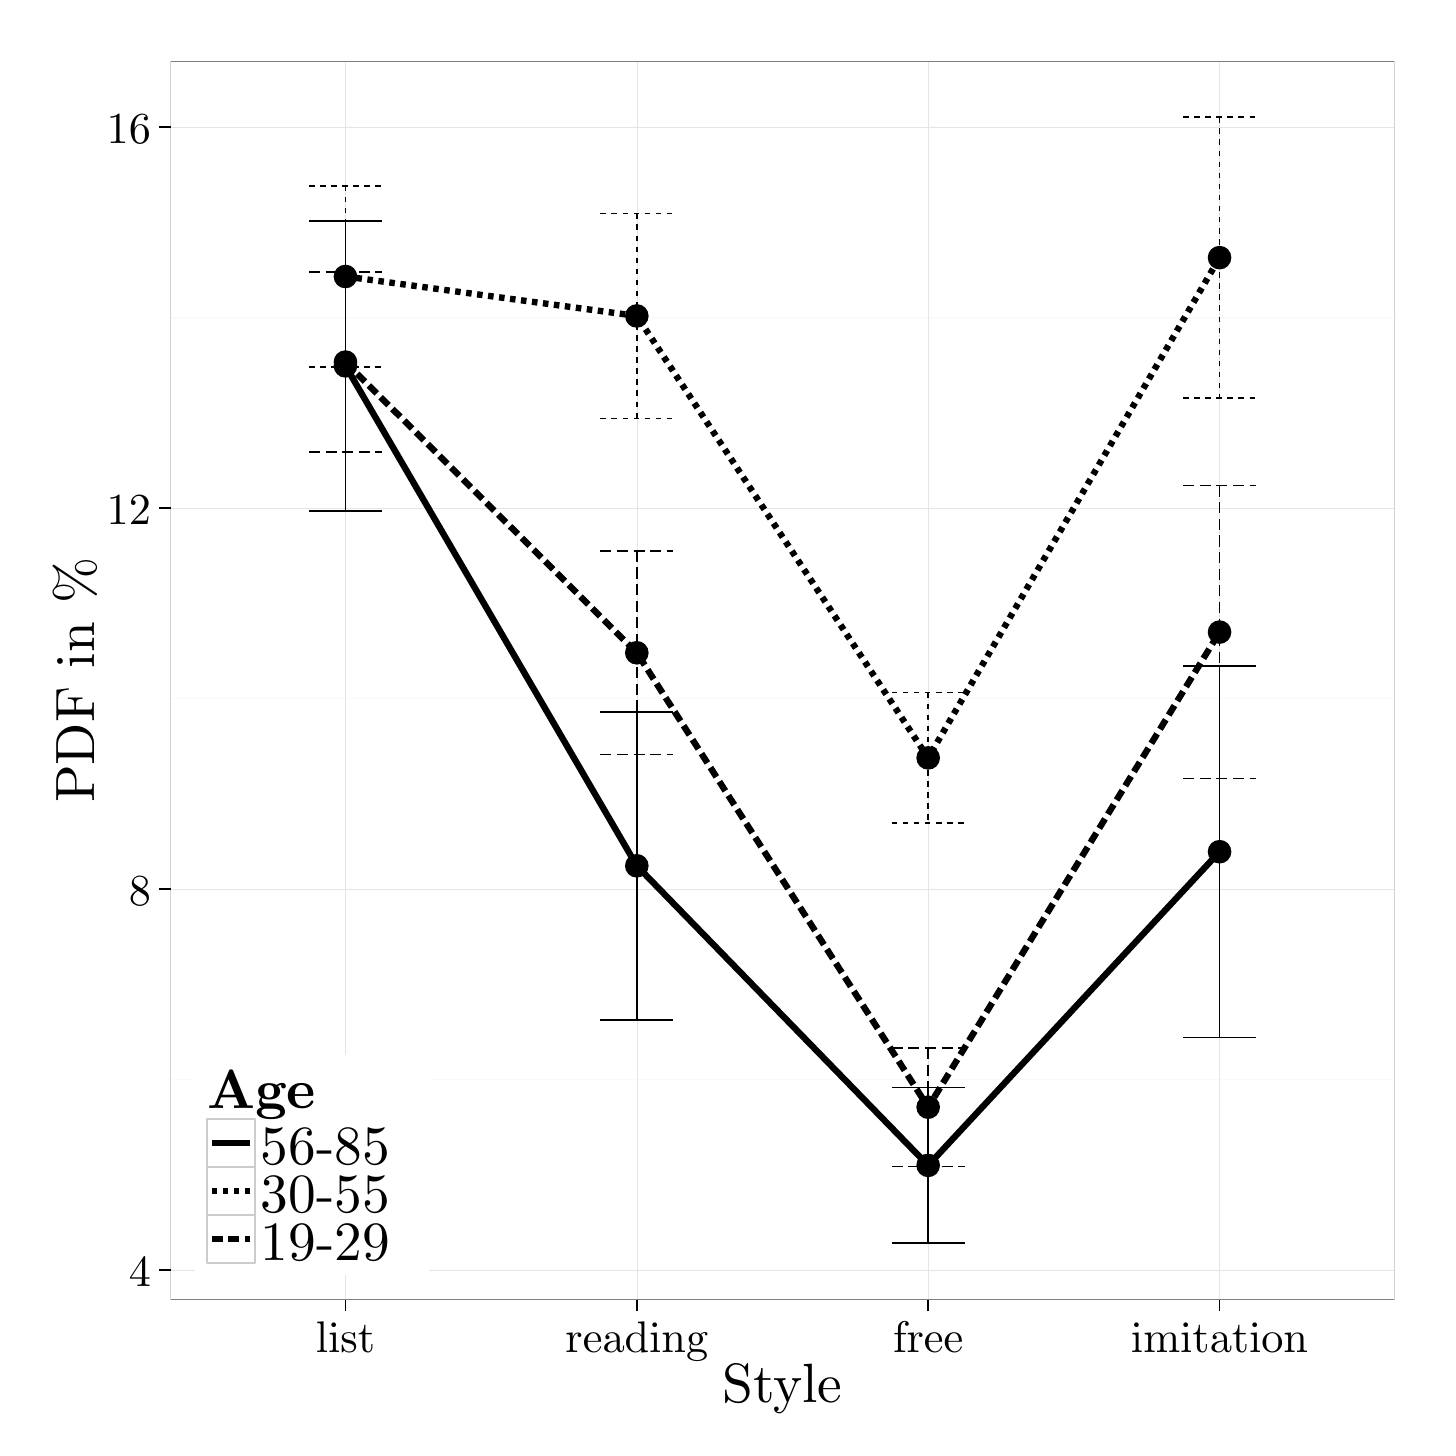 % Created by tikzDevice version 0.8.1 on 2016-02-09 02:17:08
% !TEX encoding = UTF-8 Unicode
\begin{tikzpicture}[x=1pt,y=1pt]
\definecolor{fillColor}{RGB}{255,255,255}
\path[use as bounding box,fill=fillColor,fill opacity=0.00] (0,0) rectangle (505.89,505.89);
\begin{scope}
\path[clip] (  0.00,  0.00) rectangle (505.89,505.89);
\definecolor{drawColor}{RGB}{255,255,255}
\definecolor{fillColor}{RGB}{255,255,255}

\path[draw=drawColor,line width= 0.6pt,line join=round,line cap=round,fill=fillColor] (  0.00, -0.00) rectangle (505.89,505.89);
\end{scope}
\begin{scope}
\path[clip] ( 51.66, 46.31) rectangle (493.85,493.84);
\definecolor{fillColor}{RGB}{255,255,255}

\path[fill=fillColor] ( 51.66, 46.31) rectangle (493.84,493.84);
\definecolor{drawColor}{gray}{0.98}

\path[draw=drawColor,line width= 0.6pt,line join=round] ( 51.66,125.81) --
	(493.85,125.81);

\path[draw=drawColor,line width= 0.6pt,line join=round] ( 51.66,263.45) --
	(493.85,263.45);

\path[draw=drawColor,line width= 0.6pt,line join=round] ( 51.66,401.09) --
	(493.85,401.09);
\definecolor{drawColor}{gray}{0.90}

\path[draw=drawColor,line width= 0.2pt,line join=round] ( 51.66, 56.99) --
	(493.85, 56.99);

\path[draw=drawColor,line width= 0.2pt,line join=round] ( 51.66,194.63) --
	(493.85,194.63);

\path[draw=drawColor,line width= 0.2pt,line join=round] ( 51.66,332.27) --
	(493.85,332.27);

\path[draw=drawColor,line width= 0.2pt,line join=round] ( 51.66,469.91) --
	(493.85,469.91);

\path[draw=drawColor,line width= 0.2pt,line join=round] (114.83, 46.31) --
	(114.83,493.84);

\path[draw=drawColor,line width= 0.2pt,line join=round] (220.11, 46.31) --
	(220.11,493.84);

\path[draw=drawColor,line width= 0.2pt,line join=round] (325.39, 46.31) --
	(325.39,493.84);

\path[draw=drawColor,line width= 0.2pt,line join=round] (430.68, 46.31) --
	(430.68,493.84);
\definecolor{fillColor}{RGB}{0,0,0}

\path[fill=fillColor] (114.83,383.68) circle (  4.27);

\path[fill=fillColor] (114.83,415.97) circle (  4.27);

\path[fill=fillColor] (114.83,385.05) circle (  4.27);

\path[fill=fillColor] (220.11,203.03) circle (  4.27);

\path[fill=fillColor] (220.11,401.72) circle (  4.27);

\path[fill=fillColor] (220.11,280.00) circle (  4.27);

\path[fill=fillColor] (325.39, 94.77) circle (  4.27);

\path[fill=fillColor] (325.39,242.02) circle (  4.27);

\path[fill=fillColor] (325.39,115.81) circle (  4.27);

\path[fill=fillColor] (430.68,208.12) circle (  4.27);

\path[fill=fillColor] (430.68,422.79) circle (  4.27);

\path[fill=fillColor] (430.68,287.48) circle (  4.27);
\definecolor{drawColor}{RGB}{0,0,0}

\path[draw=drawColor,line width= 2.3pt,line join=round] (114.83,383.68) --
	(220.11,203.03) --
	(325.39, 94.77) --
	(430.68,208.12);

\path[draw=drawColor,line width= 2.3pt,dash pattern=on 2pt off 2pt ,line join=round] (114.83,415.97) --
	(220.11,401.72) --
	(325.39,242.02) --
	(430.68,422.79);

\path[draw=drawColor,line width= 2.3pt,dash pattern=on 4pt off 2pt ,line join=round] (114.83,385.05) --
	(220.11,280.00) --
	(325.39,115.81) --
	(430.68,287.48);

\path[draw=drawColor,line width= 0.6pt,line join=round] (101.67,436.02) --
	(127.99,436.02);

\path[draw=drawColor,line width= 0.6pt,line join=round] (114.83,436.02) --
	(114.83,331.33);

\path[draw=drawColor,line width= 0.6pt,line join=round] (101.67,331.33) --
	(127.99,331.33);

\path[draw=drawColor,line width= 0.6pt,line join=round] (206.95,258.70) --
	(233.27,258.70);

\path[draw=drawColor,line width= 0.6pt,line join=round] (220.11,258.70) --
	(220.11,147.36);

\path[draw=drawColor,line width= 0.6pt,line join=round] (206.95,147.36) --
	(233.27,147.36);

\path[draw=drawColor,line width= 0.6pt,line join=round] (312.23,122.88) --
	(338.55,122.88);

\path[draw=drawColor,line width= 0.6pt,line join=round] (325.39,122.88) --
	(325.39, 66.65);

\path[draw=drawColor,line width= 0.6pt,line join=round] (312.23, 66.65) --
	(338.55, 66.65);

\path[draw=drawColor,line width= 0.6pt,line join=round] (417.52,275.28) --
	(443.84,275.28);

\path[draw=drawColor,line width= 0.6pt,line join=round] (430.68,275.28) --
	(430.68,140.96);

\path[draw=drawColor,line width= 0.6pt,line join=round] (417.52,140.96) --
	(443.84,140.96);

\path[draw=drawColor,line width= 0.6pt,dash pattern=on 2pt off 2pt ,line join=round] (101.67,448.74) --
	(127.99,448.74);

\path[draw=drawColor,line width= 0.6pt,dash pattern=on 2pt off 2pt ,line join=round] (114.83,448.74) --
	(114.83,383.19);

\path[draw=drawColor,line width= 0.6pt,dash pattern=on 2pt off 2pt ,line join=round] (101.67,383.19) --
	(127.99,383.19);

\path[draw=drawColor,line width= 0.6pt,dash pattern=on 2pt off 2pt ,line join=round] (206.95,438.78) --
	(233.27,438.78);

\path[draw=drawColor,line width= 0.6pt,dash pattern=on 2pt off 2pt ,line join=round] (220.11,438.78) --
	(220.11,364.66);

\path[draw=drawColor,line width= 0.6pt,dash pattern=on 2pt off 2pt ,line join=round] (206.95,364.66) --
	(233.27,364.66);

\path[draw=drawColor,line width= 0.6pt,dash pattern=on 2pt off 2pt ,line join=round] (312.23,265.61) --
	(338.55,265.61);

\path[draw=drawColor,line width= 0.6pt,dash pattern=on 2pt off 2pt ,line join=round] (325.39,265.61) --
	(325.39,218.43);

\path[draw=drawColor,line width= 0.6pt,dash pattern=on 2pt off 2pt ,line join=round] (312.23,218.43) --
	(338.55,218.43);

\path[draw=drawColor,line width= 0.6pt,dash pattern=on 2pt off 2pt ,line join=round] (417.52,473.50) --
	(443.84,473.50);

\path[draw=drawColor,line width= 0.6pt,dash pattern=on 2pt off 2pt ,line join=round] (430.68,473.50) --
	(430.68,372.07);

\path[draw=drawColor,line width= 0.6pt,dash pattern=on 2pt off 2pt ,line join=round] (417.52,372.07) --
	(443.84,372.07);

\path[draw=drawColor,line width= 0.6pt,dash pattern=on 4pt off 2pt ,line join=round] (101.67,417.59) --
	(127.99,417.59);

\path[draw=drawColor,line width= 0.6pt,dash pattern=on 4pt off 2pt ,line join=round] (114.83,417.59) --
	(114.83,352.51);

\path[draw=drawColor,line width= 0.6pt,dash pattern=on 4pt off 2pt ,line join=round] (101.67,352.51) --
	(127.99,352.51);

\path[draw=drawColor,line width= 0.6pt,dash pattern=on 4pt off 2pt ,line join=round] (206.95,316.82) --
	(233.27,316.82);

\path[draw=drawColor,line width= 0.6pt,dash pattern=on 4pt off 2pt ,line join=round] (220.11,316.82) --
	(220.11,243.19);

\path[draw=drawColor,line width= 0.6pt,dash pattern=on 4pt off 2pt ,line join=round] (206.95,243.19) --
	(233.27,243.19);

\path[draw=drawColor,line width= 0.6pt,dash pattern=on 4pt off 2pt ,line join=round] (312.23,137.19) --
	(338.55,137.19);

\path[draw=drawColor,line width= 0.6pt,dash pattern=on 4pt off 2pt ,line join=round] (325.39,137.19) --
	(325.39, 94.42);

\path[draw=drawColor,line width= 0.6pt,dash pattern=on 4pt off 2pt ,line join=round] (312.23, 94.42) --
	(338.55, 94.42);

\path[draw=drawColor,line width= 0.6pt,dash pattern=on 4pt off 2pt ,line join=round] (417.52,340.39) --
	(443.84,340.39);

\path[draw=drawColor,line width= 0.6pt,dash pattern=on 4pt off 2pt ,line join=round] (430.68,340.39) --
	(430.68,234.58);

\path[draw=drawColor,line width= 0.6pt,dash pattern=on 4pt off 2pt ,line join=round] (417.52,234.58) --
	(443.84,234.58);
\definecolor{drawColor}{gray}{0.50}

\path[draw=drawColor,line width= 0.6pt,line join=round,line cap=round] ( 51.66, 46.31) rectangle (493.84,493.84);
\end{scope}
\begin{scope}
\path[clip] (  0.00,  0.00) rectangle (505.89,505.89);
\definecolor{drawColor}{RGB}{0,0,0}

\node[text=drawColor,anchor=base east,inner sep=0pt, outer sep=0pt, scale=  1.60] at ( 44.55, 50.96) {4};

\node[text=drawColor,anchor=base east,inner sep=0pt, outer sep=0pt, scale=  1.60] at ( 44.55,188.60) {8};

\node[text=drawColor,anchor=base east,inner sep=0pt, outer sep=0pt, scale=  1.60] at ( 44.55,326.24) {12};

\node[text=drawColor,anchor=base east,inner sep=0pt, outer sep=0pt, scale=  1.60] at ( 44.55,463.88) {16};
\end{scope}
\begin{scope}
\path[clip] (  0.00,  0.00) rectangle (505.89,505.89);
\definecolor{drawColor}{RGB}{0,0,0}

\path[draw=drawColor,line width= 0.6pt,line join=round] ( 47.39, 56.99) --
	( 51.66, 56.99);

\path[draw=drawColor,line width= 0.6pt,line join=round] ( 47.39,194.63) --
	( 51.66,194.63);

\path[draw=drawColor,line width= 0.6pt,line join=round] ( 47.39,332.27) --
	( 51.66,332.27);

\path[draw=drawColor,line width= 0.6pt,line join=round] ( 47.39,469.91) --
	( 51.66,469.91);
\end{scope}
\begin{scope}
\path[clip] (  0.00,  0.00) rectangle (505.89,505.89);
\definecolor{drawColor}{RGB}{0,0,0}

\path[draw=drawColor,line width= 0.6pt,line join=round] (114.83, 42.04) --
	(114.83, 46.31);

\path[draw=drawColor,line width= 0.6pt,line join=round] (220.11, 42.04) --
	(220.11, 46.31);

\path[draw=drawColor,line width= 0.6pt,line join=round] (325.39, 42.04) --
	(325.39, 46.31);

\path[draw=drawColor,line width= 0.6pt,line join=round] (430.68, 42.04) --
	(430.68, 46.31);
\end{scope}
\begin{scope}
\path[clip] (  0.00,  0.00) rectangle (505.89,505.89);
\definecolor{drawColor}{RGB}{0,0,0}

\node[text=drawColor,anchor=base,inner sep=0pt, outer sep=0pt, scale=  1.60] at (114.83, 27.13) {list};

\node[text=drawColor,anchor=base,inner sep=0pt, outer sep=0pt, scale=  1.60] at (220.11, 27.13) {reading};

\node[text=drawColor,anchor=base,inner sep=0pt, outer sep=0pt, scale=  1.60] at (325.39, 27.13) {free};

\node[text=drawColor,anchor=base,inner sep=0pt, outer sep=0pt, scale=  1.60] at (430.68, 27.13) {imitation};
\end{scope}
\begin{scope}
\path[clip] (  0.00,  0.00) rectangle (505.89,505.89);
\definecolor{drawColor}{RGB}{0,0,0}

\node[text=drawColor,anchor=base,inner sep=0pt, outer sep=0pt, scale=  2.00] at (272.75,  9.03) {Style};
\end{scope}
\begin{scope}
\path[clip] (  0.00,  0.00) rectangle (505.89,505.89);
\definecolor{drawColor}{RGB}{0,0,0}

\node[text=drawColor,rotate= 90.00,anchor=base,inner sep=0pt, outer sep=0pt, scale=  2.00] at ( 24.12,270.08) {PDF in {\%}};
\end{scope}
\begin{scope}
\path[clip] (  0.00,  0.00) rectangle (505.89,505.89);
\definecolor{fillColor}{RGB}{255,255,255}

\path[fill=fillColor] ( 60.53, 55.18) rectangle (144.95,134.50);
\end{scope}
\begin{scope}
\path[clip] (  0.00,  0.00) rectangle (505.89,505.89);
\definecolor{drawColor}{RGB}{0,0,0}

\node[text=drawColor,anchor=base west,inner sep=0pt, outer sep=0pt, scale=  2.00] at ( 64.80,115.48) {\bfseries Age};
\end{scope}
\begin{scope}
\path[clip] (  0.00,  0.00) rectangle (505.89,505.89);
\definecolor{drawColor}{gray}{0.80}
\definecolor{fillColor}{RGB}{255,255,255}

\path[draw=drawColor,line width= 0.6pt,line join=round,line cap=round,fill=fillColor] ( 64.80, 94.13) rectangle ( 82.14,111.48);
\end{scope}
\begin{scope}
\path[clip] (  0.00,  0.00) rectangle (505.89,505.89);
\definecolor{drawColor}{RGB}{0,0,0}

\path[draw=drawColor,line width= 2.3pt,line join=round] ( 66.53,102.81) -- ( 80.41,102.81);
\end{scope}
\begin{scope}
\path[clip] (  0.00,  0.00) rectangle (505.89,505.89);
\definecolor{drawColor}{RGB}{0,0,0}

\path[draw=drawColor,line width= 0.6pt,line join=round] ( 66.53,102.81) -- ( 80.41,102.81);
\end{scope}
\begin{scope}
\path[clip] (  0.00,  0.00) rectangle (505.89,505.89);
\definecolor{drawColor}{gray}{0.80}
\definecolor{fillColor}{RGB}{255,255,255}

\path[draw=drawColor,line width= 0.6pt,line join=round,line cap=round,fill=fillColor] ( 64.80, 76.79) rectangle ( 82.14, 94.13);
\end{scope}
\begin{scope}
\path[clip] (  0.00,  0.00) rectangle (505.89,505.89);
\definecolor{drawColor}{RGB}{0,0,0}

\path[draw=drawColor,line width= 2.3pt,dash pattern=on 2pt off 2pt ,line join=round] ( 66.53, 85.46) -- ( 80.41, 85.46);
\end{scope}
\begin{scope}
\path[clip] (  0.00,  0.00) rectangle (505.89,505.89);
\definecolor{drawColor}{RGB}{0,0,0}

\path[draw=drawColor,line width= 0.6pt,dash pattern=on 2pt off 2pt ,line join=round] ( 66.53, 85.46) -- ( 80.41, 85.46);
\end{scope}
\begin{scope}
\path[clip] (  0.00,  0.00) rectangle (505.89,505.89);
\definecolor{drawColor}{gray}{0.80}
\definecolor{fillColor}{RGB}{255,255,255}

\path[draw=drawColor,line width= 0.6pt,line join=round,line cap=round,fill=fillColor] ( 64.80, 59.44) rectangle ( 82.14, 76.79);
\end{scope}
\begin{scope}
\path[clip] (  0.00,  0.00) rectangle (505.89,505.89);
\definecolor{drawColor}{RGB}{0,0,0}

\path[draw=drawColor,line width= 2.3pt,dash pattern=on 4pt off 2pt ,line join=round] ( 66.53, 68.12) -- ( 80.41, 68.12);
\end{scope}
\begin{scope}
\path[clip] (  0.00,  0.00) rectangle (505.89,505.89);
\definecolor{drawColor}{RGB}{0,0,0}

\path[draw=drawColor,line width= 0.6pt,dash pattern=on 4pt off 2pt ,line join=round] ( 66.53, 68.12) -- ( 80.41, 68.12);
\end{scope}
\begin{scope}
\path[clip] (  0.00,  0.00) rectangle (505.89,505.89);
\definecolor{drawColor}{RGB}{0,0,0}

\node[text=drawColor,anchor=base west,inner sep=0pt, outer sep=0pt, scale=  2.00] at ( 84.31, 95.26) {56-85};
\end{scope}
\begin{scope}
\path[clip] (  0.00,  0.00) rectangle (505.89,505.89);
\definecolor{drawColor}{RGB}{0,0,0}

\node[text=drawColor,anchor=base west,inner sep=0pt, outer sep=0pt, scale=  2.00] at ( 84.31, 77.92) {30-55};
\end{scope}
\begin{scope}
\path[clip] (  0.00,  0.00) rectangle (505.89,505.89);
\definecolor{drawColor}{RGB}{0,0,0}

\node[text=drawColor,anchor=base west,inner sep=0pt, outer sep=0pt, scale=  2.00] at ( 84.31, 60.57) {19-29};
\end{scope}
\end{tikzpicture}
